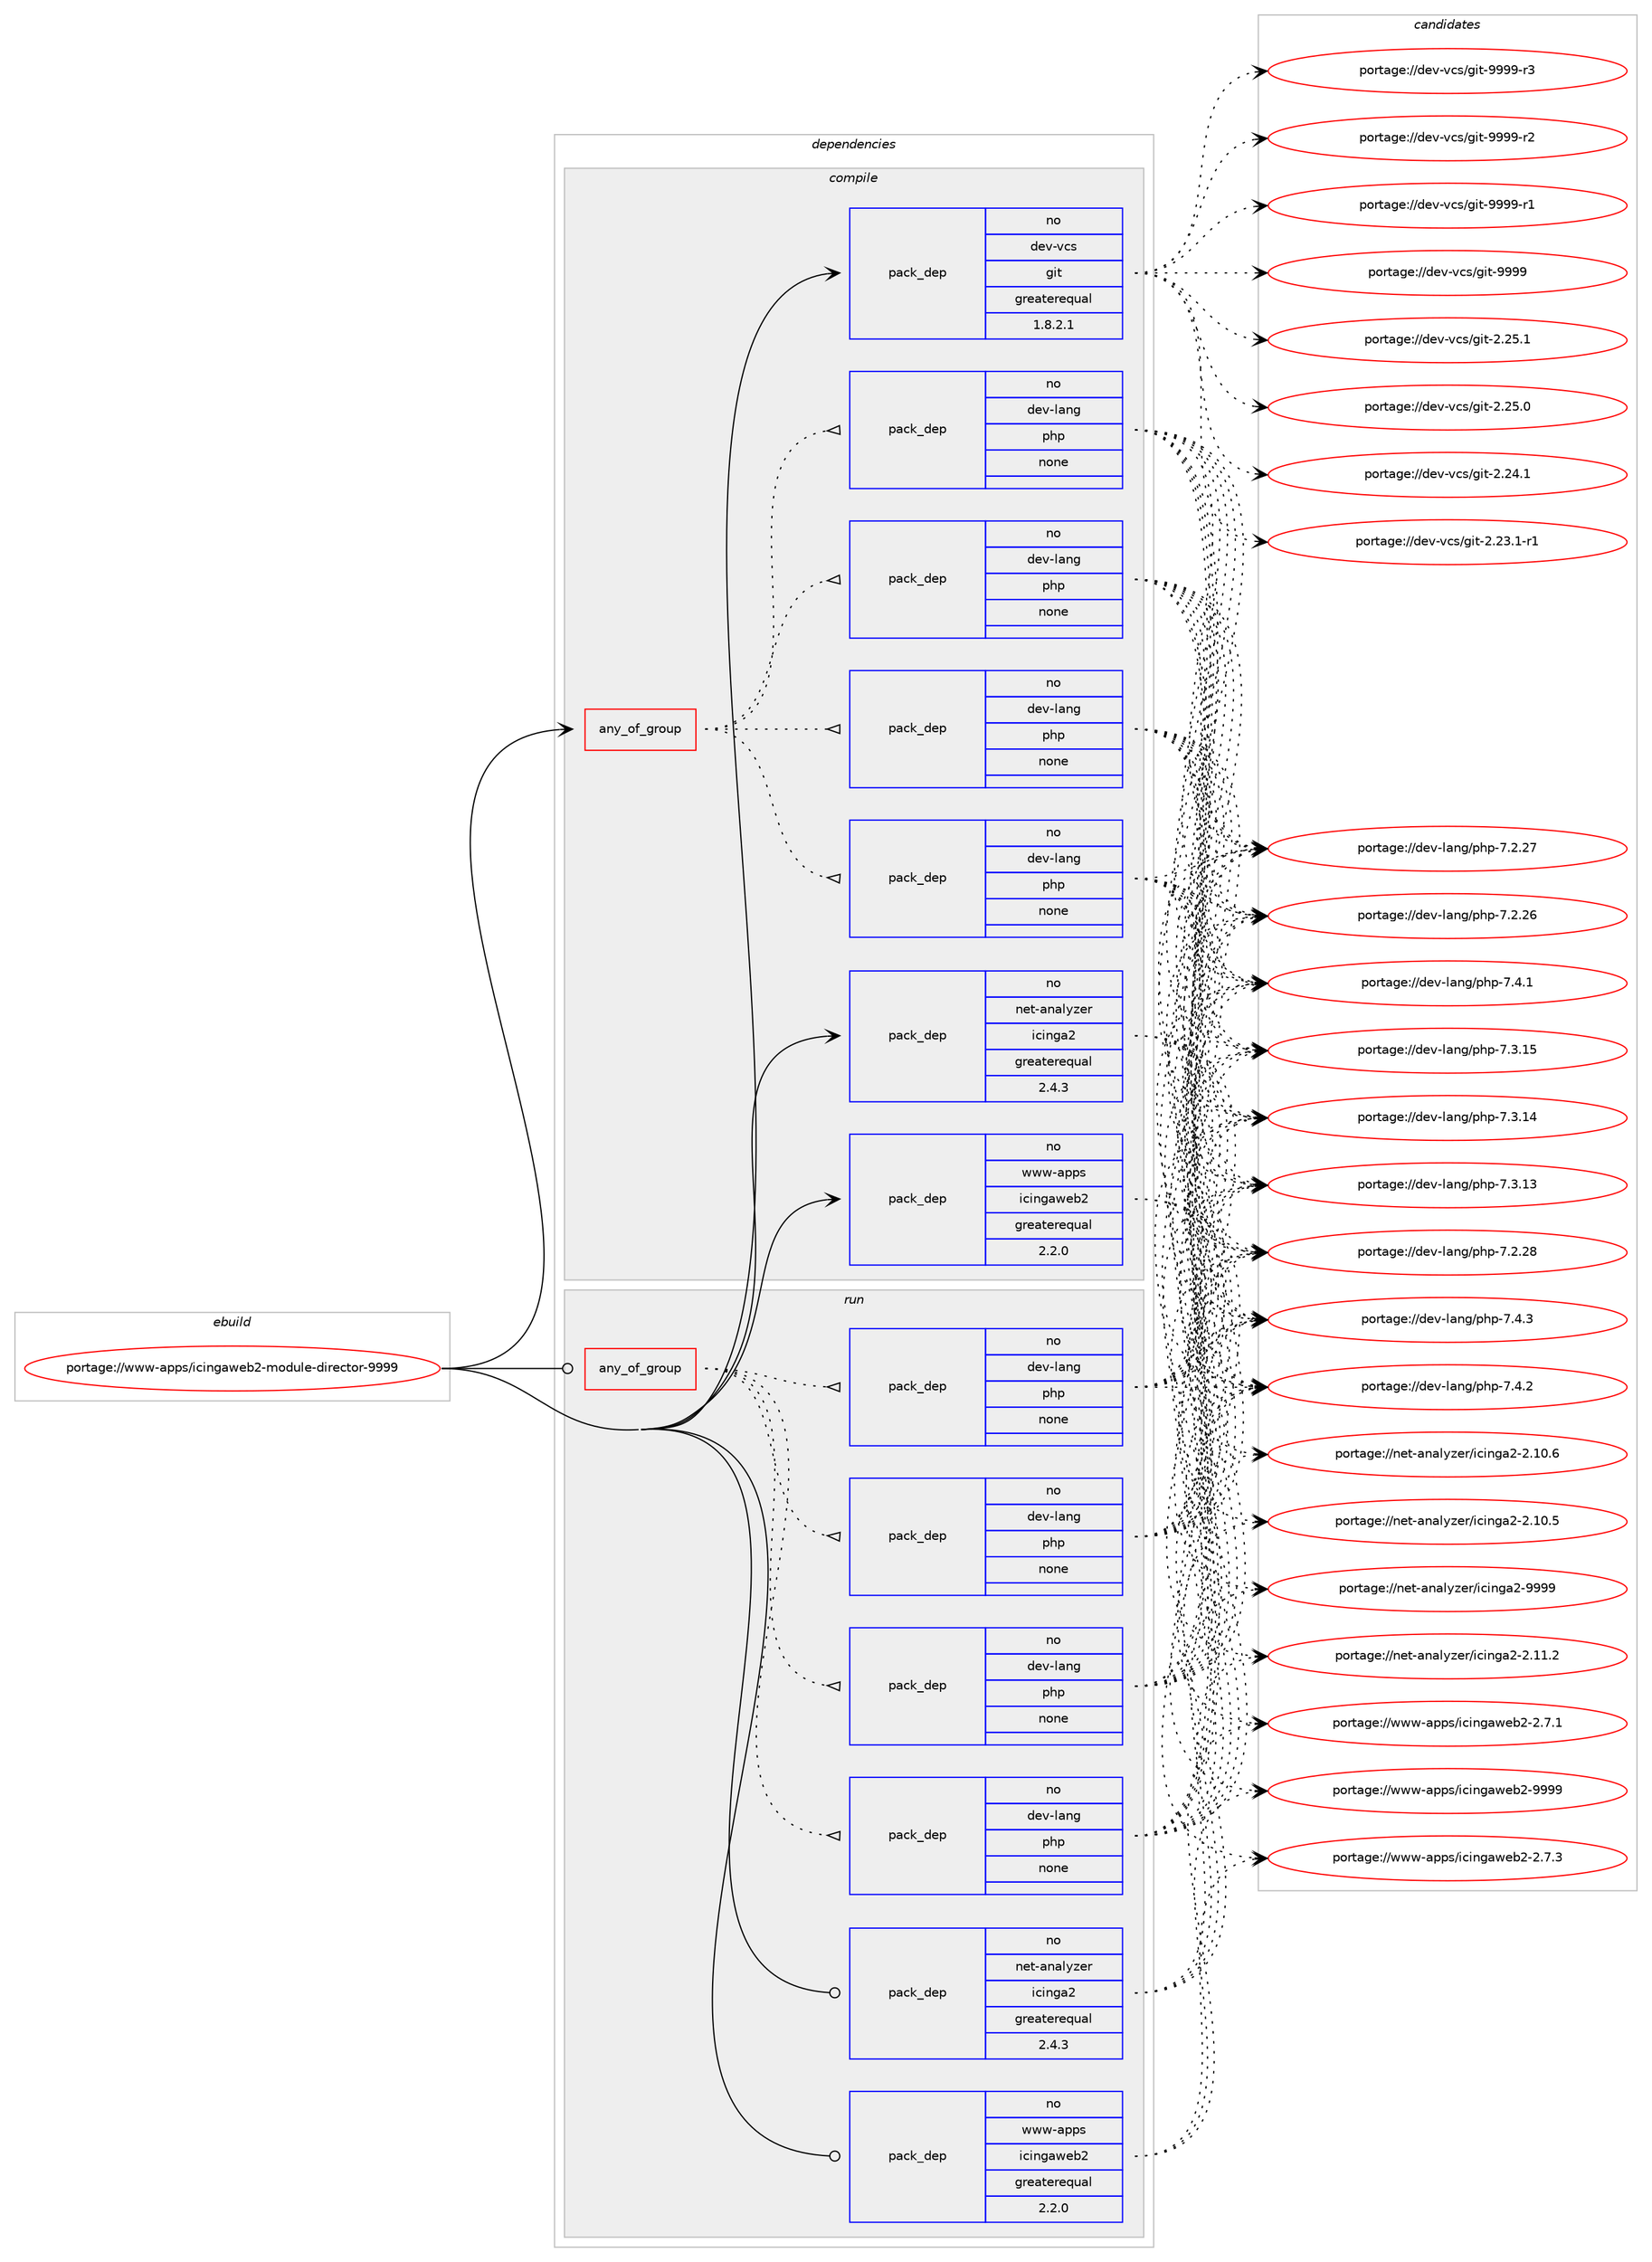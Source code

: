 digraph prolog {

# *************
# Graph options
# *************

newrank=true;
concentrate=true;
compound=true;
graph [rankdir=LR,fontname=Helvetica,fontsize=10,ranksep=1.5];#, ranksep=2.5, nodesep=0.2];
edge  [arrowhead=vee];
node  [fontname=Helvetica,fontsize=10];

# **********
# The ebuild
# **********

subgraph cluster_leftcol {
color=gray;
rank=same;
label=<<i>ebuild</i>>;
id [label="portage://www-apps/icingaweb2-module-director-9999", color=red, width=4, href="../www-apps/icingaweb2-module-director-9999.svg"];
}

# ****************
# The dependencies
# ****************

subgraph cluster_midcol {
color=gray;
label=<<i>dependencies</i>>;
subgraph cluster_compile {
fillcolor="#eeeeee";
style=filled;
label=<<i>compile</i>>;
subgraph any433 {
dependency25419 [label=<<TABLE BORDER="0" CELLBORDER="1" CELLSPACING="0" CELLPADDING="4"><TR><TD CELLPADDING="10">any_of_group</TD></TR></TABLE>>, shape=none, color=red];subgraph pack20666 {
dependency25420 [label=<<TABLE BORDER="0" CELLBORDER="1" CELLSPACING="0" CELLPADDING="4" WIDTH="220"><TR><TD ROWSPAN="6" CELLPADDING="30">pack_dep</TD></TR><TR><TD WIDTH="110">no</TD></TR><TR><TD>dev-lang</TD></TR><TR><TD>php</TD></TR><TR><TD>none</TD></TR><TR><TD></TD></TR></TABLE>>, shape=none, color=blue];
}
dependency25419:e -> dependency25420:w [weight=20,style="dotted",arrowhead="oinv"];
subgraph pack20667 {
dependency25421 [label=<<TABLE BORDER="0" CELLBORDER="1" CELLSPACING="0" CELLPADDING="4" WIDTH="220"><TR><TD ROWSPAN="6" CELLPADDING="30">pack_dep</TD></TR><TR><TD WIDTH="110">no</TD></TR><TR><TD>dev-lang</TD></TR><TR><TD>php</TD></TR><TR><TD>none</TD></TR><TR><TD></TD></TR></TABLE>>, shape=none, color=blue];
}
dependency25419:e -> dependency25421:w [weight=20,style="dotted",arrowhead="oinv"];
subgraph pack20668 {
dependency25422 [label=<<TABLE BORDER="0" CELLBORDER="1" CELLSPACING="0" CELLPADDING="4" WIDTH="220"><TR><TD ROWSPAN="6" CELLPADDING="30">pack_dep</TD></TR><TR><TD WIDTH="110">no</TD></TR><TR><TD>dev-lang</TD></TR><TR><TD>php</TD></TR><TR><TD>none</TD></TR><TR><TD></TD></TR></TABLE>>, shape=none, color=blue];
}
dependency25419:e -> dependency25422:w [weight=20,style="dotted",arrowhead="oinv"];
subgraph pack20669 {
dependency25423 [label=<<TABLE BORDER="0" CELLBORDER="1" CELLSPACING="0" CELLPADDING="4" WIDTH="220"><TR><TD ROWSPAN="6" CELLPADDING="30">pack_dep</TD></TR><TR><TD WIDTH="110">no</TD></TR><TR><TD>dev-lang</TD></TR><TR><TD>php</TD></TR><TR><TD>none</TD></TR><TR><TD></TD></TR></TABLE>>, shape=none, color=blue];
}
dependency25419:e -> dependency25423:w [weight=20,style="dotted",arrowhead="oinv"];
}
id:e -> dependency25419:w [weight=20,style="solid",arrowhead="vee"];
subgraph pack20670 {
dependency25424 [label=<<TABLE BORDER="0" CELLBORDER="1" CELLSPACING="0" CELLPADDING="4" WIDTH="220"><TR><TD ROWSPAN="6" CELLPADDING="30">pack_dep</TD></TR><TR><TD WIDTH="110">no</TD></TR><TR><TD>dev-vcs</TD></TR><TR><TD>git</TD></TR><TR><TD>greaterequal</TD></TR><TR><TD>1.8.2.1</TD></TR></TABLE>>, shape=none, color=blue];
}
id:e -> dependency25424:w [weight=20,style="solid",arrowhead="vee"];
subgraph pack20671 {
dependency25425 [label=<<TABLE BORDER="0" CELLBORDER="1" CELLSPACING="0" CELLPADDING="4" WIDTH="220"><TR><TD ROWSPAN="6" CELLPADDING="30">pack_dep</TD></TR><TR><TD WIDTH="110">no</TD></TR><TR><TD>net-analyzer</TD></TR><TR><TD>icinga2</TD></TR><TR><TD>greaterequal</TD></TR><TR><TD>2.4.3</TD></TR></TABLE>>, shape=none, color=blue];
}
id:e -> dependency25425:w [weight=20,style="solid",arrowhead="vee"];
subgraph pack20672 {
dependency25426 [label=<<TABLE BORDER="0" CELLBORDER="1" CELLSPACING="0" CELLPADDING="4" WIDTH="220"><TR><TD ROWSPAN="6" CELLPADDING="30">pack_dep</TD></TR><TR><TD WIDTH="110">no</TD></TR><TR><TD>www-apps</TD></TR><TR><TD>icingaweb2</TD></TR><TR><TD>greaterequal</TD></TR><TR><TD>2.2.0</TD></TR></TABLE>>, shape=none, color=blue];
}
id:e -> dependency25426:w [weight=20,style="solid",arrowhead="vee"];
}
subgraph cluster_compileandrun {
fillcolor="#eeeeee";
style=filled;
label=<<i>compile and run</i>>;
}
subgraph cluster_run {
fillcolor="#eeeeee";
style=filled;
label=<<i>run</i>>;
subgraph any434 {
dependency25427 [label=<<TABLE BORDER="0" CELLBORDER="1" CELLSPACING="0" CELLPADDING="4"><TR><TD CELLPADDING="10">any_of_group</TD></TR></TABLE>>, shape=none, color=red];subgraph pack20673 {
dependency25428 [label=<<TABLE BORDER="0" CELLBORDER="1" CELLSPACING="0" CELLPADDING="4" WIDTH="220"><TR><TD ROWSPAN="6" CELLPADDING="30">pack_dep</TD></TR><TR><TD WIDTH="110">no</TD></TR><TR><TD>dev-lang</TD></TR><TR><TD>php</TD></TR><TR><TD>none</TD></TR><TR><TD></TD></TR></TABLE>>, shape=none, color=blue];
}
dependency25427:e -> dependency25428:w [weight=20,style="dotted",arrowhead="oinv"];
subgraph pack20674 {
dependency25429 [label=<<TABLE BORDER="0" CELLBORDER="1" CELLSPACING="0" CELLPADDING="4" WIDTH="220"><TR><TD ROWSPAN="6" CELLPADDING="30">pack_dep</TD></TR><TR><TD WIDTH="110">no</TD></TR><TR><TD>dev-lang</TD></TR><TR><TD>php</TD></TR><TR><TD>none</TD></TR><TR><TD></TD></TR></TABLE>>, shape=none, color=blue];
}
dependency25427:e -> dependency25429:w [weight=20,style="dotted",arrowhead="oinv"];
subgraph pack20675 {
dependency25430 [label=<<TABLE BORDER="0" CELLBORDER="1" CELLSPACING="0" CELLPADDING="4" WIDTH="220"><TR><TD ROWSPAN="6" CELLPADDING="30">pack_dep</TD></TR><TR><TD WIDTH="110">no</TD></TR><TR><TD>dev-lang</TD></TR><TR><TD>php</TD></TR><TR><TD>none</TD></TR><TR><TD></TD></TR></TABLE>>, shape=none, color=blue];
}
dependency25427:e -> dependency25430:w [weight=20,style="dotted",arrowhead="oinv"];
subgraph pack20676 {
dependency25431 [label=<<TABLE BORDER="0" CELLBORDER="1" CELLSPACING="0" CELLPADDING="4" WIDTH="220"><TR><TD ROWSPAN="6" CELLPADDING="30">pack_dep</TD></TR><TR><TD WIDTH="110">no</TD></TR><TR><TD>dev-lang</TD></TR><TR><TD>php</TD></TR><TR><TD>none</TD></TR><TR><TD></TD></TR></TABLE>>, shape=none, color=blue];
}
dependency25427:e -> dependency25431:w [weight=20,style="dotted",arrowhead="oinv"];
}
id:e -> dependency25427:w [weight=20,style="solid",arrowhead="odot"];
subgraph pack20677 {
dependency25432 [label=<<TABLE BORDER="0" CELLBORDER="1" CELLSPACING="0" CELLPADDING="4" WIDTH="220"><TR><TD ROWSPAN="6" CELLPADDING="30">pack_dep</TD></TR><TR><TD WIDTH="110">no</TD></TR><TR><TD>net-analyzer</TD></TR><TR><TD>icinga2</TD></TR><TR><TD>greaterequal</TD></TR><TR><TD>2.4.3</TD></TR></TABLE>>, shape=none, color=blue];
}
id:e -> dependency25432:w [weight=20,style="solid",arrowhead="odot"];
subgraph pack20678 {
dependency25433 [label=<<TABLE BORDER="0" CELLBORDER="1" CELLSPACING="0" CELLPADDING="4" WIDTH="220"><TR><TD ROWSPAN="6" CELLPADDING="30">pack_dep</TD></TR><TR><TD WIDTH="110">no</TD></TR><TR><TD>www-apps</TD></TR><TR><TD>icingaweb2</TD></TR><TR><TD>greaterequal</TD></TR><TR><TD>2.2.0</TD></TR></TABLE>>, shape=none, color=blue];
}
id:e -> dependency25433:w [weight=20,style="solid",arrowhead="odot"];
}
}

# **************
# The candidates
# **************

subgraph cluster_choices {
rank=same;
color=gray;
label=<<i>candidates</i>>;

subgraph choice20666 {
color=black;
nodesep=1;
choice100101118451089711010347112104112455546524651 [label="portage://dev-lang/php-7.4.3", color=red, width=4,href="../dev-lang/php-7.4.3.svg"];
choice100101118451089711010347112104112455546524650 [label="portage://dev-lang/php-7.4.2", color=red, width=4,href="../dev-lang/php-7.4.2.svg"];
choice100101118451089711010347112104112455546524649 [label="portage://dev-lang/php-7.4.1", color=red, width=4,href="../dev-lang/php-7.4.1.svg"];
choice10010111845108971101034711210411245554651464953 [label="portage://dev-lang/php-7.3.15", color=red, width=4,href="../dev-lang/php-7.3.15.svg"];
choice10010111845108971101034711210411245554651464952 [label="portage://dev-lang/php-7.3.14", color=red, width=4,href="../dev-lang/php-7.3.14.svg"];
choice10010111845108971101034711210411245554651464951 [label="portage://dev-lang/php-7.3.13", color=red, width=4,href="../dev-lang/php-7.3.13.svg"];
choice10010111845108971101034711210411245554650465056 [label="portage://dev-lang/php-7.2.28", color=red, width=4,href="../dev-lang/php-7.2.28.svg"];
choice10010111845108971101034711210411245554650465055 [label="portage://dev-lang/php-7.2.27", color=red, width=4,href="../dev-lang/php-7.2.27.svg"];
choice10010111845108971101034711210411245554650465054 [label="portage://dev-lang/php-7.2.26", color=red, width=4,href="../dev-lang/php-7.2.26.svg"];
dependency25420:e -> choice100101118451089711010347112104112455546524651:w [style=dotted,weight="100"];
dependency25420:e -> choice100101118451089711010347112104112455546524650:w [style=dotted,weight="100"];
dependency25420:e -> choice100101118451089711010347112104112455546524649:w [style=dotted,weight="100"];
dependency25420:e -> choice10010111845108971101034711210411245554651464953:w [style=dotted,weight="100"];
dependency25420:e -> choice10010111845108971101034711210411245554651464952:w [style=dotted,weight="100"];
dependency25420:e -> choice10010111845108971101034711210411245554651464951:w [style=dotted,weight="100"];
dependency25420:e -> choice10010111845108971101034711210411245554650465056:w [style=dotted,weight="100"];
dependency25420:e -> choice10010111845108971101034711210411245554650465055:w [style=dotted,weight="100"];
dependency25420:e -> choice10010111845108971101034711210411245554650465054:w [style=dotted,weight="100"];
}
subgraph choice20667 {
color=black;
nodesep=1;
choice100101118451089711010347112104112455546524651 [label="portage://dev-lang/php-7.4.3", color=red, width=4,href="../dev-lang/php-7.4.3.svg"];
choice100101118451089711010347112104112455546524650 [label="portage://dev-lang/php-7.4.2", color=red, width=4,href="../dev-lang/php-7.4.2.svg"];
choice100101118451089711010347112104112455546524649 [label="portage://dev-lang/php-7.4.1", color=red, width=4,href="../dev-lang/php-7.4.1.svg"];
choice10010111845108971101034711210411245554651464953 [label="portage://dev-lang/php-7.3.15", color=red, width=4,href="../dev-lang/php-7.3.15.svg"];
choice10010111845108971101034711210411245554651464952 [label="portage://dev-lang/php-7.3.14", color=red, width=4,href="../dev-lang/php-7.3.14.svg"];
choice10010111845108971101034711210411245554651464951 [label="portage://dev-lang/php-7.3.13", color=red, width=4,href="../dev-lang/php-7.3.13.svg"];
choice10010111845108971101034711210411245554650465056 [label="portage://dev-lang/php-7.2.28", color=red, width=4,href="../dev-lang/php-7.2.28.svg"];
choice10010111845108971101034711210411245554650465055 [label="portage://dev-lang/php-7.2.27", color=red, width=4,href="../dev-lang/php-7.2.27.svg"];
choice10010111845108971101034711210411245554650465054 [label="portage://dev-lang/php-7.2.26", color=red, width=4,href="../dev-lang/php-7.2.26.svg"];
dependency25421:e -> choice100101118451089711010347112104112455546524651:w [style=dotted,weight="100"];
dependency25421:e -> choice100101118451089711010347112104112455546524650:w [style=dotted,weight="100"];
dependency25421:e -> choice100101118451089711010347112104112455546524649:w [style=dotted,weight="100"];
dependency25421:e -> choice10010111845108971101034711210411245554651464953:w [style=dotted,weight="100"];
dependency25421:e -> choice10010111845108971101034711210411245554651464952:w [style=dotted,weight="100"];
dependency25421:e -> choice10010111845108971101034711210411245554651464951:w [style=dotted,weight="100"];
dependency25421:e -> choice10010111845108971101034711210411245554650465056:w [style=dotted,weight="100"];
dependency25421:e -> choice10010111845108971101034711210411245554650465055:w [style=dotted,weight="100"];
dependency25421:e -> choice10010111845108971101034711210411245554650465054:w [style=dotted,weight="100"];
}
subgraph choice20668 {
color=black;
nodesep=1;
choice100101118451089711010347112104112455546524651 [label="portage://dev-lang/php-7.4.3", color=red, width=4,href="../dev-lang/php-7.4.3.svg"];
choice100101118451089711010347112104112455546524650 [label="portage://dev-lang/php-7.4.2", color=red, width=4,href="../dev-lang/php-7.4.2.svg"];
choice100101118451089711010347112104112455546524649 [label="portage://dev-lang/php-7.4.1", color=red, width=4,href="../dev-lang/php-7.4.1.svg"];
choice10010111845108971101034711210411245554651464953 [label="portage://dev-lang/php-7.3.15", color=red, width=4,href="../dev-lang/php-7.3.15.svg"];
choice10010111845108971101034711210411245554651464952 [label="portage://dev-lang/php-7.3.14", color=red, width=4,href="../dev-lang/php-7.3.14.svg"];
choice10010111845108971101034711210411245554651464951 [label="portage://dev-lang/php-7.3.13", color=red, width=4,href="../dev-lang/php-7.3.13.svg"];
choice10010111845108971101034711210411245554650465056 [label="portage://dev-lang/php-7.2.28", color=red, width=4,href="../dev-lang/php-7.2.28.svg"];
choice10010111845108971101034711210411245554650465055 [label="portage://dev-lang/php-7.2.27", color=red, width=4,href="../dev-lang/php-7.2.27.svg"];
choice10010111845108971101034711210411245554650465054 [label="portage://dev-lang/php-7.2.26", color=red, width=4,href="../dev-lang/php-7.2.26.svg"];
dependency25422:e -> choice100101118451089711010347112104112455546524651:w [style=dotted,weight="100"];
dependency25422:e -> choice100101118451089711010347112104112455546524650:w [style=dotted,weight="100"];
dependency25422:e -> choice100101118451089711010347112104112455546524649:w [style=dotted,weight="100"];
dependency25422:e -> choice10010111845108971101034711210411245554651464953:w [style=dotted,weight="100"];
dependency25422:e -> choice10010111845108971101034711210411245554651464952:w [style=dotted,weight="100"];
dependency25422:e -> choice10010111845108971101034711210411245554651464951:w [style=dotted,weight="100"];
dependency25422:e -> choice10010111845108971101034711210411245554650465056:w [style=dotted,weight="100"];
dependency25422:e -> choice10010111845108971101034711210411245554650465055:w [style=dotted,weight="100"];
dependency25422:e -> choice10010111845108971101034711210411245554650465054:w [style=dotted,weight="100"];
}
subgraph choice20669 {
color=black;
nodesep=1;
choice100101118451089711010347112104112455546524651 [label="portage://dev-lang/php-7.4.3", color=red, width=4,href="../dev-lang/php-7.4.3.svg"];
choice100101118451089711010347112104112455546524650 [label="portage://dev-lang/php-7.4.2", color=red, width=4,href="../dev-lang/php-7.4.2.svg"];
choice100101118451089711010347112104112455546524649 [label="portage://dev-lang/php-7.4.1", color=red, width=4,href="../dev-lang/php-7.4.1.svg"];
choice10010111845108971101034711210411245554651464953 [label="portage://dev-lang/php-7.3.15", color=red, width=4,href="../dev-lang/php-7.3.15.svg"];
choice10010111845108971101034711210411245554651464952 [label="portage://dev-lang/php-7.3.14", color=red, width=4,href="../dev-lang/php-7.3.14.svg"];
choice10010111845108971101034711210411245554651464951 [label="portage://dev-lang/php-7.3.13", color=red, width=4,href="../dev-lang/php-7.3.13.svg"];
choice10010111845108971101034711210411245554650465056 [label="portage://dev-lang/php-7.2.28", color=red, width=4,href="../dev-lang/php-7.2.28.svg"];
choice10010111845108971101034711210411245554650465055 [label="portage://dev-lang/php-7.2.27", color=red, width=4,href="../dev-lang/php-7.2.27.svg"];
choice10010111845108971101034711210411245554650465054 [label="portage://dev-lang/php-7.2.26", color=red, width=4,href="../dev-lang/php-7.2.26.svg"];
dependency25423:e -> choice100101118451089711010347112104112455546524651:w [style=dotted,weight="100"];
dependency25423:e -> choice100101118451089711010347112104112455546524650:w [style=dotted,weight="100"];
dependency25423:e -> choice100101118451089711010347112104112455546524649:w [style=dotted,weight="100"];
dependency25423:e -> choice10010111845108971101034711210411245554651464953:w [style=dotted,weight="100"];
dependency25423:e -> choice10010111845108971101034711210411245554651464952:w [style=dotted,weight="100"];
dependency25423:e -> choice10010111845108971101034711210411245554651464951:w [style=dotted,weight="100"];
dependency25423:e -> choice10010111845108971101034711210411245554650465056:w [style=dotted,weight="100"];
dependency25423:e -> choice10010111845108971101034711210411245554650465055:w [style=dotted,weight="100"];
dependency25423:e -> choice10010111845108971101034711210411245554650465054:w [style=dotted,weight="100"];
}
subgraph choice20670 {
color=black;
nodesep=1;
choice10010111845118991154710310511645575757574511451 [label="portage://dev-vcs/git-9999-r3", color=red, width=4,href="../dev-vcs/git-9999-r3.svg"];
choice10010111845118991154710310511645575757574511450 [label="portage://dev-vcs/git-9999-r2", color=red, width=4,href="../dev-vcs/git-9999-r2.svg"];
choice10010111845118991154710310511645575757574511449 [label="portage://dev-vcs/git-9999-r1", color=red, width=4,href="../dev-vcs/git-9999-r1.svg"];
choice1001011184511899115471031051164557575757 [label="portage://dev-vcs/git-9999", color=red, width=4,href="../dev-vcs/git-9999.svg"];
choice10010111845118991154710310511645504650534649 [label="portage://dev-vcs/git-2.25.1", color=red, width=4,href="../dev-vcs/git-2.25.1.svg"];
choice10010111845118991154710310511645504650534648 [label="portage://dev-vcs/git-2.25.0", color=red, width=4,href="../dev-vcs/git-2.25.0.svg"];
choice10010111845118991154710310511645504650524649 [label="portage://dev-vcs/git-2.24.1", color=red, width=4,href="../dev-vcs/git-2.24.1.svg"];
choice100101118451189911547103105116455046505146494511449 [label="portage://dev-vcs/git-2.23.1-r1", color=red, width=4,href="../dev-vcs/git-2.23.1-r1.svg"];
dependency25424:e -> choice10010111845118991154710310511645575757574511451:w [style=dotted,weight="100"];
dependency25424:e -> choice10010111845118991154710310511645575757574511450:w [style=dotted,weight="100"];
dependency25424:e -> choice10010111845118991154710310511645575757574511449:w [style=dotted,weight="100"];
dependency25424:e -> choice1001011184511899115471031051164557575757:w [style=dotted,weight="100"];
dependency25424:e -> choice10010111845118991154710310511645504650534649:w [style=dotted,weight="100"];
dependency25424:e -> choice10010111845118991154710310511645504650534648:w [style=dotted,weight="100"];
dependency25424:e -> choice10010111845118991154710310511645504650524649:w [style=dotted,weight="100"];
dependency25424:e -> choice100101118451189911547103105116455046505146494511449:w [style=dotted,weight="100"];
}
subgraph choice20671 {
color=black;
nodesep=1;
choice110101116459711097108121122101114471059910511010397504557575757 [label="portage://net-analyzer/icinga2-9999", color=red, width=4,href="../net-analyzer/icinga2-9999.svg"];
choice1101011164597110971081211221011144710599105110103975045504649494650 [label="portage://net-analyzer/icinga2-2.11.2", color=red, width=4,href="../net-analyzer/icinga2-2.11.2.svg"];
choice1101011164597110971081211221011144710599105110103975045504649484654 [label="portage://net-analyzer/icinga2-2.10.6", color=red, width=4,href="../net-analyzer/icinga2-2.10.6.svg"];
choice1101011164597110971081211221011144710599105110103975045504649484653 [label="portage://net-analyzer/icinga2-2.10.5", color=red, width=4,href="../net-analyzer/icinga2-2.10.5.svg"];
dependency25425:e -> choice110101116459711097108121122101114471059910511010397504557575757:w [style=dotted,weight="100"];
dependency25425:e -> choice1101011164597110971081211221011144710599105110103975045504649494650:w [style=dotted,weight="100"];
dependency25425:e -> choice1101011164597110971081211221011144710599105110103975045504649484654:w [style=dotted,weight="100"];
dependency25425:e -> choice1101011164597110971081211221011144710599105110103975045504649484653:w [style=dotted,weight="100"];
}
subgraph choice20672 {
color=black;
nodesep=1;
choice119119119459711211211547105991051101039711910198504557575757 [label="portage://www-apps/icingaweb2-9999", color=red, width=4,href="../www-apps/icingaweb2-9999.svg"];
choice11911911945971121121154710599105110103971191019850455046554651 [label="portage://www-apps/icingaweb2-2.7.3", color=red, width=4,href="../www-apps/icingaweb2-2.7.3.svg"];
choice11911911945971121121154710599105110103971191019850455046554649 [label="portage://www-apps/icingaweb2-2.7.1", color=red, width=4,href="../www-apps/icingaweb2-2.7.1.svg"];
dependency25426:e -> choice119119119459711211211547105991051101039711910198504557575757:w [style=dotted,weight="100"];
dependency25426:e -> choice11911911945971121121154710599105110103971191019850455046554651:w [style=dotted,weight="100"];
dependency25426:e -> choice11911911945971121121154710599105110103971191019850455046554649:w [style=dotted,weight="100"];
}
subgraph choice20673 {
color=black;
nodesep=1;
choice100101118451089711010347112104112455546524651 [label="portage://dev-lang/php-7.4.3", color=red, width=4,href="../dev-lang/php-7.4.3.svg"];
choice100101118451089711010347112104112455546524650 [label="portage://dev-lang/php-7.4.2", color=red, width=4,href="../dev-lang/php-7.4.2.svg"];
choice100101118451089711010347112104112455546524649 [label="portage://dev-lang/php-7.4.1", color=red, width=4,href="../dev-lang/php-7.4.1.svg"];
choice10010111845108971101034711210411245554651464953 [label="portage://dev-lang/php-7.3.15", color=red, width=4,href="../dev-lang/php-7.3.15.svg"];
choice10010111845108971101034711210411245554651464952 [label="portage://dev-lang/php-7.3.14", color=red, width=4,href="../dev-lang/php-7.3.14.svg"];
choice10010111845108971101034711210411245554651464951 [label="portage://dev-lang/php-7.3.13", color=red, width=4,href="../dev-lang/php-7.3.13.svg"];
choice10010111845108971101034711210411245554650465056 [label="portage://dev-lang/php-7.2.28", color=red, width=4,href="../dev-lang/php-7.2.28.svg"];
choice10010111845108971101034711210411245554650465055 [label="portage://dev-lang/php-7.2.27", color=red, width=4,href="../dev-lang/php-7.2.27.svg"];
choice10010111845108971101034711210411245554650465054 [label="portage://dev-lang/php-7.2.26", color=red, width=4,href="../dev-lang/php-7.2.26.svg"];
dependency25428:e -> choice100101118451089711010347112104112455546524651:w [style=dotted,weight="100"];
dependency25428:e -> choice100101118451089711010347112104112455546524650:w [style=dotted,weight="100"];
dependency25428:e -> choice100101118451089711010347112104112455546524649:w [style=dotted,weight="100"];
dependency25428:e -> choice10010111845108971101034711210411245554651464953:w [style=dotted,weight="100"];
dependency25428:e -> choice10010111845108971101034711210411245554651464952:w [style=dotted,weight="100"];
dependency25428:e -> choice10010111845108971101034711210411245554651464951:w [style=dotted,weight="100"];
dependency25428:e -> choice10010111845108971101034711210411245554650465056:w [style=dotted,weight="100"];
dependency25428:e -> choice10010111845108971101034711210411245554650465055:w [style=dotted,weight="100"];
dependency25428:e -> choice10010111845108971101034711210411245554650465054:w [style=dotted,weight="100"];
}
subgraph choice20674 {
color=black;
nodesep=1;
choice100101118451089711010347112104112455546524651 [label="portage://dev-lang/php-7.4.3", color=red, width=4,href="../dev-lang/php-7.4.3.svg"];
choice100101118451089711010347112104112455546524650 [label="portage://dev-lang/php-7.4.2", color=red, width=4,href="../dev-lang/php-7.4.2.svg"];
choice100101118451089711010347112104112455546524649 [label="portage://dev-lang/php-7.4.1", color=red, width=4,href="../dev-lang/php-7.4.1.svg"];
choice10010111845108971101034711210411245554651464953 [label="portage://dev-lang/php-7.3.15", color=red, width=4,href="../dev-lang/php-7.3.15.svg"];
choice10010111845108971101034711210411245554651464952 [label="portage://dev-lang/php-7.3.14", color=red, width=4,href="../dev-lang/php-7.3.14.svg"];
choice10010111845108971101034711210411245554651464951 [label="portage://dev-lang/php-7.3.13", color=red, width=4,href="../dev-lang/php-7.3.13.svg"];
choice10010111845108971101034711210411245554650465056 [label="portage://dev-lang/php-7.2.28", color=red, width=4,href="../dev-lang/php-7.2.28.svg"];
choice10010111845108971101034711210411245554650465055 [label="portage://dev-lang/php-7.2.27", color=red, width=4,href="../dev-lang/php-7.2.27.svg"];
choice10010111845108971101034711210411245554650465054 [label="portage://dev-lang/php-7.2.26", color=red, width=4,href="../dev-lang/php-7.2.26.svg"];
dependency25429:e -> choice100101118451089711010347112104112455546524651:w [style=dotted,weight="100"];
dependency25429:e -> choice100101118451089711010347112104112455546524650:w [style=dotted,weight="100"];
dependency25429:e -> choice100101118451089711010347112104112455546524649:w [style=dotted,weight="100"];
dependency25429:e -> choice10010111845108971101034711210411245554651464953:w [style=dotted,weight="100"];
dependency25429:e -> choice10010111845108971101034711210411245554651464952:w [style=dotted,weight="100"];
dependency25429:e -> choice10010111845108971101034711210411245554651464951:w [style=dotted,weight="100"];
dependency25429:e -> choice10010111845108971101034711210411245554650465056:w [style=dotted,weight="100"];
dependency25429:e -> choice10010111845108971101034711210411245554650465055:w [style=dotted,weight="100"];
dependency25429:e -> choice10010111845108971101034711210411245554650465054:w [style=dotted,weight="100"];
}
subgraph choice20675 {
color=black;
nodesep=1;
choice100101118451089711010347112104112455546524651 [label="portage://dev-lang/php-7.4.3", color=red, width=4,href="../dev-lang/php-7.4.3.svg"];
choice100101118451089711010347112104112455546524650 [label="portage://dev-lang/php-7.4.2", color=red, width=4,href="../dev-lang/php-7.4.2.svg"];
choice100101118451089711010347112104112455546524649 [label="portage://dev-lang/php-7.4.1", color=red, width=4,href="../dev-lang/php-7.4.1.svg"];
choice10010111845108971101034711210411245554651464953 [label="portage://dev-lang/php-7.3.15", color=red, width=4,href="../dev-lang/php-7.3.15.svg"];
choice10010111845108971101034711210411245554651464952 [label="portage://dev-lang/php-7.3.14", color=red, width=4,href="../dev-lang/php-7.3.14.svg"];
choice10010111845108971101034711210411245554651464951 [label="portage://dev-lang/php-7.3.13", color=red, width=4,href="../dev-lang/php-7.3.13.svg"];
choice10010111845108971101034711210411245554650465056 [label="portage://dev-lang/php-7.2.28", color=red, width=4,href="../dev-lang/php-7.2.28.svg"];
choice10010111845108971101034711210411245554650465055 [label="portage://dev-lang/php-7.2.27", color=red, width=4,href="../dev-lang/php-7.2.27.svg"];
choice10010111845108971101034711210411245554650465054 [label="portage://dev-lang/php-7.2.26", color=red, width=4,href="../dev-lang/php-7.2.26.svg"];
dependency25430:e -> choice100101118451089711010347112104112455546524651:w [style=dotted,weight="100"];
dependency25430:e -> choice100101118451089711010347112104112455546524650:w [style=dotted,weight="100"];
dependency25430:e -> choice100101118451089711010347112104112455546524649:w [style=dotted,weight="100"];
dependency25430:e -> choice10010111845108971101034711210411245554651464953:w [style=dotted,weight="100"];
dependency25430:e -> choice10010111845108971101034711210411245554651464952:w [style=dotted,weight="100"];
dependency25430:e -> choice10010111845108971101034711210411245554651464951:w [style=dotted,weight="100"];
dependency25430:e -> choice10010111845108971101034711210411245554650465056:w [style=dotted,weight="100"];
dependency25430:e -> choice10010111845108971101034711210411245554650465055:w [style=dotted,weight="100"];
dependency25430:e -> choice10010111845108971101034711210411245554650465054:w [style=dotted,weight="100"];
}
subgraph choice20676 {
color=black;
nodesep=1;
choice100101118451089711010347112104112455546524651 [label="portage://dev-lang/php-7.4.3", color=red, width=4,href="../dev-lang/php-7.4.3.svg"];
choice100101118451089711010347112104112455546524650 [label="portage://dev-lang/php-7.4.2", color=red, width=4,href="../dev-lang/php-7.4.2.svg"];
choice100101118451089711010347112104112455546524649 [label="portage://dev-lang/php-7.4.1", color=red, width=4,href="../dev-lang/php-7.4.1.svg"];
choice10010111845108971101034711210411245554651464953 [label="portage://dev-lang/php-7.3.15", color=red, width=4,href="../dev-lang/php-7.3.15.svg"];
choice10010111845108971101034711210411245554651464952 [label="portage://dev-lang/php-7.3.14", color=red, width=4,href="../dev-lang/php-7.3.14.svg"];
choice10010111845108971101034711210411245554651464951 [label="portage://dev-lang/php-7.3.13", color=red, width=4,href="../dev-lang/php-7.3.13.svg"];
choice10010111845108971101034711210411245554650465056 [label="portage://dev-lang/php-7.2.28", color=red, width=4,href="../dev-lang/php-7.2.28.svg"];
choice10010111845108971101034711210411245554650465055 [label="portage://dev-lang/php-7.2.27", color=red, width=4,href="../dev-lang/php-7.2.27.svg"];
choice10010111845108971101034711210411245554650465054 [label="portage://dev-lang/php-7.2.26", color=red, width=4,href="../dev-lang/php-7.2.26.svg"];
dependency25431:e -> choice100101118451089711010347112104112455546524651:w [style=dotted,weight="100"];
dependency25431:e -> choice100101118451089711010347112104112455546524650:w [style=dotted,weight="100"];
dependency25431:e -> choice100101118451089711010347112104112455546524649:w [style=dotted,weight="100"];
dependency25431:e -> choice10010111845108971101034711210411245554651464953:w [style=dotted,weight="100"];
dependency25431:e -> choice10010111845108971101034711210411245554651464952:w [style=dotted,weight="100"];
dependency25431:e -> choice10010111845108971101034711210411245554651464951:w [style=dotted,weight="100"];
dependency25431:e -> choice10010111845108971101034711210411245554650465056:w [style=dotted,weight="100"];
dependency25431:e -> choice10010111845108971101034711210411245554650465055:w [style=dotted,weight="100"];
dependency25431:e -> choice10010111845108971101034711210411245554650465054:w [style=dotted,weight="100"];
}
subgraph choice20677 {
color=black;
nodesep=1;
choice110101116459711097108121122101114471059910511010397504557575757 [label="portage://net-analyzer/icinga2-9999", color=red, width=4,href="../net-analyzer/icinga2-9999.svg"];
choice1101011164597110971081211221011144710599105110103975045504649494650 [label="portage://net-analyzer/icinga2-2.11.2", color=red, width=4,href="../net-analyzer/icinga2-2.11.2.svg"];
choice1101011164597110971081211221011144710599105110103975045504649484654 [label="portage://net-analyzer/icinga2-2.10.6", color=red, width=4,href="../net-analyzer/icinga2-2.10.6.svg"];
choice1101011164597110971081211221011144710599105110103975045504649484653 [label="portage://net-analyzer/icinga2-2.10.5", color=red, width=4,href="../net-analyzer/icinga2-2.10.5.svg"];
dependency25432:e -> choice110101116459711097108121122101114471059910511010397504557575757:w [style=dotted,weight="100"];
dependency25432:e -> choice1101011164597110971081211221011144710599105110103975045504649494650:w [style=dotted,weight="100"];
dependency25432:e -> choice1101011164597110971081211221011144710599105110103975045504649484654:w [style=dotted,weight="100"];
dependency25432:e -> choice1101011164597110971081211221011144710599105110103975045504649484653:w [style=dotted,weight="100"];
}
subgraph choice20678 {
color=black;
nodesep=1;
choice119119119459711211211547105991051101039711910198504557575757 [label="portage://www-apps/icingaweb2-9999", color=red, width=4,href="../www-apps/icingaweb2-9999.svg"];
choice11911911945971121121154710599105110103971191019850455046554651 [label="portage://www-apps/icingaweb2-2.7.3", color=red, width=4,href="../www-apps/icingaweb2-2.7.3.svg"];
choice11911911945971121121154710599105110103971191019850455046554649 [label="portage://www-apps/icingaweb2-2.7.1", color=red, width=4,href="../www-apps/icingaweb2-2.7.1.svg"];
dependency25433:e -> choice119119119459711211211547105991051101039711910198504557575757:w [style=dotted,weight="100"];
dependency25433:e -> choice11911911945971121121154710599105110103971191019850455046554651:w [style=dotted,weight="100"];
dependency25433:e -> choice11911911945971121121154710599105110103971191019850455046554649:w [style=dotted,weight="100"];
}
}

}
